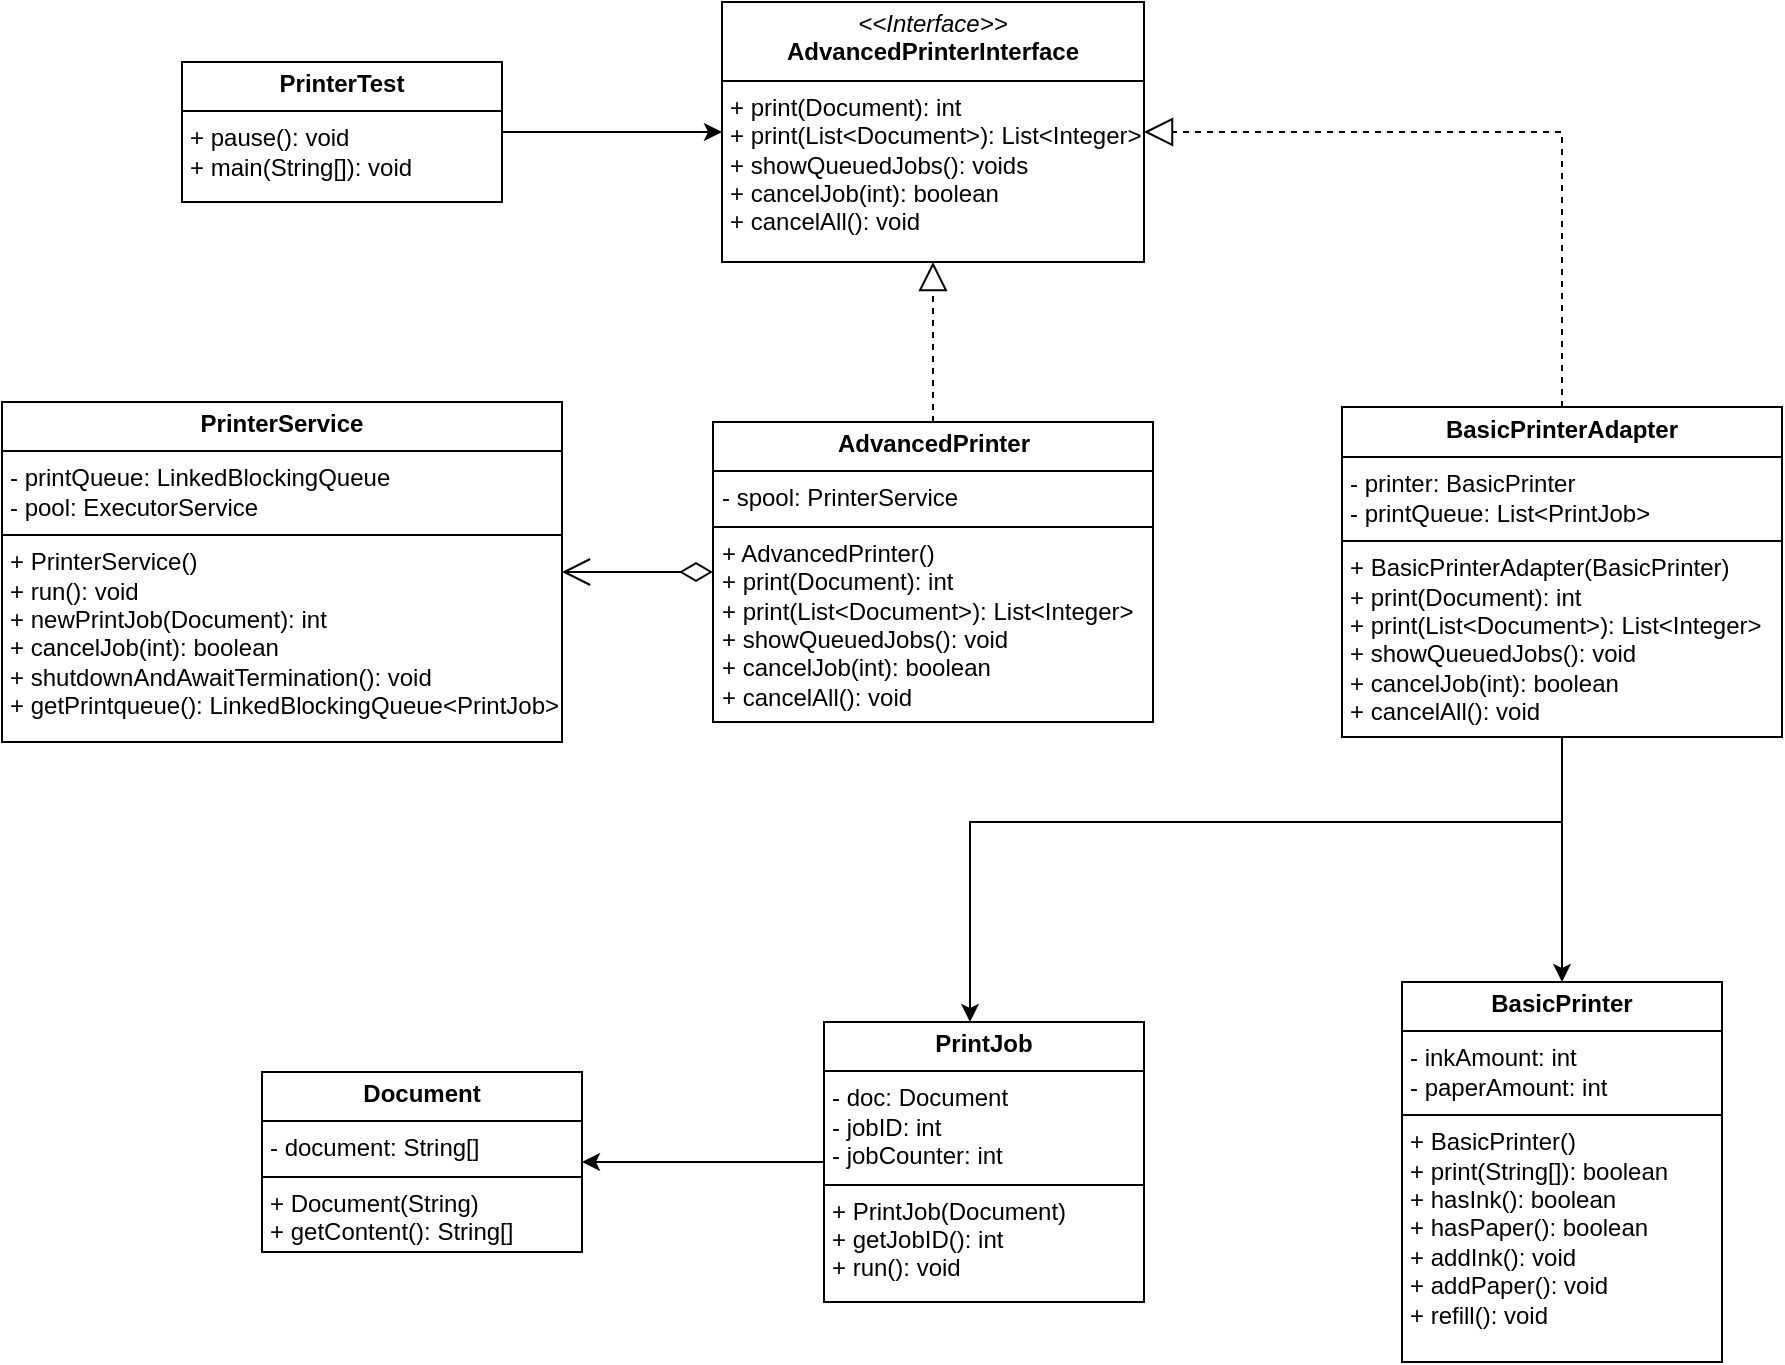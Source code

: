 <mxfile version="24.2.5" type="device">
  <diagram name="Página-1" id="ukCe3r0Svoz8IVb4z5ka">
    <mxGraphModel dx="2415" dy="1018" grid="1" gridSize="10" guides="1" tooltips="1" connect="1" arrows="1" fold="1" page="1" pageScale="1" pageWidth="827" pageHeight="1169" math="0" shadow="0">
      <root>
        <mxCell id="0" />
        <mxCell id="1" parent="0" />
        <mxCell id="QwTPCozN3-8wFVToOwiJ-1" value="&lt;p style=&quot;margin:0px;margin-top:4px;text-align:center;&quot;&gt;&lt;i&gt;&amp;lt;&amp;lt;Interface&amp;gt;&amp;gt;&lt;/i&gt;&lt;br&gt;&lt;b&gt;AdvancedPrinterInterface&lt;/b&gt;&lt;/p&gt;&lt;hr size=&quot;1&quot; style=&quot;border-style:solid;&quot;&gt;&lt;p style=&quot;margin:0px;margin-left:4px;&quot;&gt;&lt;/p&gt;&lt;p style=&quot;margin:0px;margin-left:4px;&quot;&gt;+ print(Document): int&lt;/p&gt;&lt;p style=&quot;margin:0px;margin-left:4px;&quot;&gt;+ print(List&amp;lt;Document&amp;gt;): List&amp;lt;Integer&amp;gt;&lt;/p&gt;&lt;p style=&quot;margin:0px;margin-left:4px;&quot;&gt;+ showQueuedJobs(): voids&lt;/p&gt;&lt;p style=&quot;margin:0px;margin-left:4px;&quot;&gt;+ cancelJob(int): boolean&lt;/p&gt;&lt;p style=&quot;margin:0px;margin-left:4px;&quot;&gt;+ cancelAll(): void&lt;/p&gt;" style="verticalAlign=top;align=left;overflow=fill;html=1;whiteSpace=wrap;" parent="1" vertex="1">
          <mxGeometry x="290" y="20" width="211" height="130" as="geometry" />
        </mxCell>
        <mxCell id="QwTPCozN3-8wFVToOwiJ-2" value="&lt;p style=&quot;margin:0px;margin-top:4px;text-align:center;&quot;&gt;&lt;b&gt;Document&lt;/b&gt;&lt;/p&gt;&lt;hr size=&quot;1&quot; style=&quot;border-style:solid;&quot;&gt;&lt;p style=&quot;margin:0px;margin-left:4px;&quot;&gt;- document: String[]&lt;/p&gt;&lt;hr size=&quot;1&quot; style=&quot;border-style:solid;&quot;&gt;&lt;p style=&quot;margin:0px;margin-left:4px;&quot;&gt;+ Document(String)&lt;/p&gt;&lt;p style=&quot;margin:0px;margin-left:4px;&quot;&gt;+ getContent(): String[]&lt;/p&gt;" style="verticalAlign=top;align=left;overflow=fill;html=1;whiteSpace=wrap;" parent="1" vertex="1">
          <mxGeometry x="60" y="555" width="160" height="90" as="geometry" />
        </mxCell>
        <mxCell id="QwTPCozN3-8wFVToOwiJ-17" style="edgeStyle=orthogonalEdgeStyle;rounded=0;orthogonalLoop=1;jettySize=auto;html=1;" parent="1" source="QwTPCozN3-8wFVToOwiJ-3" target="QwTPCozN3-8wFVToOwiJ-2" edge="1">
          <mxGeometry relative="1" as="geometry" />
        </mxCell>
        <mxCell id="QwTPCozN3-8wFVToOwiJ-3" value="&lt;p style=&quot;margin:0px;margin-top:4px;text-align:center;&quot;&gt;&lt;b&gt;PrintJob&lt;/b&gt;&lt;/p&gt;&lt;hr size=&quot;1&quot; style=&quot;border-style:solid;&quot;&gt;&lt;p style=&quot;margin:0px;margin-left:4px;&quot;&gt;- doc: Document&lt;/p&gt;&lt;p style=&quot;margin:0px;margin-left:4px;&quot;&gt;- jobID: int&lt;/p&gt;&lt;p style=&quot;margin:0px;margin-left:4px;&quot;&gt;- jobCounter: int&lt;/p&gt;&lt;hr size=&quot;1&quot; style=&quot;border-style:solid;&quot;&gt;&lt;p style=&quot;margin:0px;margin-left:4px;&quot;&gt;+ PrintJob(Document)&lt;/p&gt;&lt;p style=&quot;margin:0px;margin-left:4px;&quot;&gt;+ getJobID(): int&lt;/p&gt;&lt;p style=&quot;margin:0px;margin-left:4px;&quot;&gt;+ run(): void&lt;/p&gt;" style="verticalAlign=top;align=left;overflow=fill;html=1;whiteSpace=wrap;" parent="1" vertex="1">
          <mxGeometry x="341" y="530" width="160" height="140" as="geometry" />
        </mxCell>
        <mxCell id="QwTPCozN3-8wFVToOwiJ-4" value="&lt;p style=&quot;margin:0px;margin-top:4px;text-align:center;&quot;&gt;&lt;b&gt;BasicPrinter&lt;/b&gt;&lt;/p&gt;&lt;hr size=&quot;1&quot; style=&quot;border-style:solid;&quot;&gt;&lt;p style=&quot;margin:0px;margin-left:4px;&quot;&gt;- inkAmount: int&lt;/p&gt;&lt;p style=&quot;margin:0px;margin-left:4px;&quot;&gt;- paperAmount: int&lt;/p&gt;&lt;hr size=&quot;1&quot; style=&quot;border-style:solid;&quot;&gt;&lt;p style=&quot;margin:0px;margin-left:4px;&quot;&gt;+ BasicPrinter()&lt;/p&gt;&lt;p style=&quot;margin:0px;margin-left:4px;&quot;&gt;+ print(String[]): boolean&lt;/p&gt;&lt;p style=&quot;margin:0px;margin-left:4px;&quot;&gt;+ hasInk(): boolean&lt;/p&gt;&lt;p style=&quot;margin:0px;margin-left:4px;&quot;&gt;+ hasPaper(): boolean&lt;/p&gt;&lt;p style=&quot;margin:0px;margin-left:4px;&quot;&gt;+ addInk(): void&lt;/p&gt;&lt;p style=&quot;margin:0px;margin-left:4px;&quot;&gt;+ addPaper(): void&lt;/p&gt;&lt;p style=&quot;margin:0px;margin-left:4px;&quot;&gt;+ refill(): void&lt;/p&gt;" style="verticalAlign=top;align=left;overflow=fill;html=1;whiteSpace=wrap;" parent="1" vertex="1">
          <mxGeometry x="630" y="510" width="160" height="190" as="geometry" />
        </mxCell>
        <mxCell id="QwTPCozN3-8wFVToOwiJ-5" value="&lt;p style=&quot;margin:0px;margin-top:4px;text-align:center;&quot;&gt;&lt;b&gt;AdvancedPrinter&lt;/b&gt;&lt;/p&gt;&lt;hr size=&quot;1&quot; style=&quot;border-style:solid;&quot;&gt;&lt;p style=&quot;margin:0px;margin-left:4px;&quot;&gt;- spool: PrinterService&lt;/p&gt;&lt;hr size=&quot;1&quot; style=&quot;border-style:solid;&quot;&gt;&lt;p style=&quot;margin:0px;margin-left:4px;&quot;&gt;+ AdvancedPrinter()&lt;/p&gt;&lt;p style=&quot;margin:0px;margin-left:4px;&quot;&gt;+ print(Document): int&lt;/p&gt;&lt;p style=&quot;margin:0px;margin-left:4px;&quot;&gt;+ print(List&amp;lt;Document&amp;gt;): List&amp;lt;Integer&amp;gt;&lt;/p&gt;&lt;p style=&quot;margin:0px;margin-left:4px;&quot;&gt;+ showQueuedJobs(): void&lt;/p&gt;&lt;p style=&quot;margin:0px;margin-left:4px;&quot;&gt;+ cancelJob(int): boolean&lt;/p&gt;&lt;p style=&quot;margin:0px;margin-left:4px;&quot;&gt;+ cancelAll(): void&lt;/p&gt;" style="verticalAlign=top;align=left;overflow=fill;html=1;whiteSpace=wrap;" parent="1" vertex="1">
          <mxGeometry x="285.5" y="230" width="220" height="150" as="geometry" />
        </mxCell>
        <mxCell id="QwTPCozN3-8wFVToOwiJ-6" value="&lt;p style=&quot;margin:0px;margin-top:4px;text-align:center;&quot;&gt;&lt;b&gt;PrinterService&lt;/b&gt;&lt;/p&gt;&lt;hr size=&quot;1&quot; style=&quot;border-style:solid;&quot;&gt;&lt;p style=&quot;margin:0px;margin-left:4px;&quot;&gt;- printQueue: LinkedBlockingQueue&lt;/p&gt;&lt;p style=&quot;margin:0px;margin-left:4px;&quot;&gt;- pool: ExecutorService&lt;/p&gt;&lt;hr size=&quot;1&quot; style=&quot;border-style:solid;&quot;&gt;&lt;p style=&quot;margin:0px;margin-left:4px;&quot;&gt;+ PrinterService()&lt;/p&gt;&lt;p style=&quot;margin:0px;margin-left:4px;&quot;&gt;+ run(): void&lt;/p&gt;&lt;p style=&quot;margin:0px;margin-left:4px;&quot;&gt;+ newPrintJob(Document): int&lt;/p&gt;&lt;p style=&quot;margin:0px;margin-left:4px;&quot;&gt;+ cancelJob(int): boolean&lt;/p&gt;&lt;p style=&quot;margin:0px;margin-left:4px;&quot;&gt;+ shutdownAndAwaitTermination(): void&lt;/p&gt;&lt;p style=&quot;margin:0px;margin-left:4px;&quot;&gt;+ getPrintqueue(): LinkedBlockingQueue&amp;lt;PrintJob&amp;gt;&lt;/p&gt;&lt;p style=&quot;margin:0px;margin-left:4px;&quot;&gt;&lt;br&gt;&lt;/p&gt;" style="verticalAlign=top;align=left;overflow=fill;html=1;whiteSpace=wrap;" parent="1" vertex="1">
          <mxGeometry x="-70" y="220" width="280" height="170" as="geometry" />
        </mxCell>
        <mxCell id="QwTPCozN3-8wFVToOwiJ-15" style="edgeStyle=orthogonalEdgeStyle;rounded=0;orthogonalLoop=1;jettySize=auto;html=1;" parent="1" source="QwTPCozN3-8wFVToOwiJ-7" target="QwTPCozN3-8wFVToOwiJ-4" edge="1">
          <mxGeometry relative="1" as="geometry" />
        </mxCell>
        <mxCell id="QwTPCozN3-8wFVToOwiJ-16" style="edgeStyle=orthogonalEdgeStyle;rounded=0;orthogonalLoop=1;jettySize=auto;html=1;" parent="1" source="QwTPCozN3-8wFVToOwiJ-7" target="QwTPCozN3-8wFVToOwiJ-3" edge="1">
          <mxGeometry relative="1" as="geometry">
            <Array as="points">
              <mxPoint x="710" y="430" />
              <mxPoint x="414" y="430" />
            </Array>
          </mxGeometry>
        </mxCell>
        <mxCell id="QwTPCozN3-8wFVToOwiJ-7" value="&lt;p style=&quot;margin:0px;margin-top:4px;text-align:center;&quot;&gt;&lt;b&gt;BasicPrinterAdapter&lt;/b&gt;&lt;/p&gt;&lt;hr size=&quot;1&quot; style=&quot;border-style:solid;&quot;&gt;&lt;p style=&quot;margin:0px;margin-left:4px;&quot;&gt;- printer: BasicPrinter&lt;/p&gt;&lt;p style=&quot;margin:0px;margin-left:4px;&quot;&gt;- printQueue: List&amp;lt;PrintJob&amp;gt;&lt;/p&gt;&lt;hr size=&quot;1&quot; style=&quot;border-style:solid;&quot;&gt;&lt;p style=&quot;margin:0px;margin-left:4px;&quot;&gt;+ BasicPrinterAdapter(BasicPrinter)&lt;/p&gt;&lt;p style=&quot;margin:0px;margin-left:4px;&quot;&gt;&lt;span style=&quot;background-color: initial;&quot;&gt;+ print(Document): int&lt;/span&gt;&lt;/p&gt;&lt;p style=&quot;margin:0px;margin-left:4px;&quot;&gt;+ print(List&amp;lt;Document&amp;gt;): List&amp;lt;Integer&amp;gt;&lt;/p&gt;&lt;p style=&quot;margin:0px;margin-left:4px;&quot;&gt;+ showQueuedJobs(): void&lt;/p&gt;&lt;p style=&quot;margin:0px;margin-left:4px;&quot;&gt;+ cancelJob(int): boolean&lt;/p&gt;&lt;p style=&quot;margin:0px;margin-left:4px;&quot;&gt;+ cancelAll(): void&lt;/p&gt;" style="verticalAlign=top;align=left;overflow=fill;html=1;whiteSpace=wrap;" parent="1" vertex="1">
          <mxGeometry x="600" y="222.5" width="220" height="165" as="geometry" />
        </mxCell>
        <mxCell id="QwTPCozN3-8wFVToOwiJ-11" style="edgeStyle=orthogonalEdgeStyle;rounded=0;orthogonalLoop=1;jettySize=auto;html=1;" parent="1" source="QwTPCozN3-8wFVToOwiJ-10" target="QwTPCozN3-8wFVToOwiJ-1" edge="1">
          <mxGeometry relative="1" as="geometry" />
        </mxCell>
        <mxCell id="QwTPCozN3-8wFVToOwiJ-10" value="&lt;p style=&quot;margin:0px;margin-top:4px;text-align:center;&quot;&gt;&lt;b&gt;PrinterTest&lt;/b&gt;&lt;/p&gt;&lt;hr size=&quot;1&quot; style=&quot;border-style:solid;&quot;&gt;&lt;p style=&quot;margin:0px;margin-left:4px;&quot;&gt;+ pause(): void&lt;/p&gt;&lt;p style=&quot;margin:0px;margin-left:4px;&quot;&gt;+ main(String[]): void&lt;/p&gt;" style="verticalAlign=top;align=left;overflow=fill;html=1;whiteSpace=wrap;" parent="1" vertex="1">
          <mxGeometry x="20" y="50" width="160" height="70" as="geometry" />
        </mxCell>
        <mxCell id="QwTPCozN3-8wFVToOwiJ-12" value="" style="endArrow=block;dashed=1;endFill=0;endSize=12;html=1;rounded=0;entryX=0.5;entryY=1;entryDx=0;entryDy=0;exitX=0.5;exitY=0;exitDx=0;exitDy=0;" parent="1" source="QwTPCozN3-8wFVToOwiJ-5" target="QwTPCozN3-8wFVToOwiJ-1" edge="1">
          <mxGeometry width="160" relative="1" as="geometry">
            <mxPoint x="330" y="290" as="sourcePoint" />
            <mxPoint x="490" y="290" as="targetPoint" />
          </mxGeometry>
        </mxCell>
        <mxCell id="QwTPCozN3-8wFVToOwiJ-14" value="" style="endArrow=block;dashed=1;endFill=0;endSize=12;html=1;rounded=0;entryX=1;entryY=0.5;entryDx=0;entryDy=0;exitX=0.5;exitY=0;exitDx=0;exitDy=0;" parent="1" source="QwTPCozN3-8wFVToOwiJ-7" target="QwTPCozN3-8wFVToOwiJ-1" edge="1">
          <mxGeometry width="160" relative="1" as="geometry">
            <mxPoint x="330" y="410" as="sourcePoint" />
            <mxPoint x="490" y="410" as="targetPoint" />
            <Array as="points">
              <mxPoint x="710" y="85" />
            </Array>
          </mxGeometry>
        </mxCell>
        <mxCell id="QwTPCozN3-8wFVToOwiJ-20" value="" style="endArrow=open;html=1;endSize=12;startArrow=diamondThin;startSize=14;startFill=0;edgeStyle=orthogonalEdgeStyle;align=left;verticalAlign=bottom;rounded=0;exitX=0;exitY=0.5;exitDx=0;exitDy=0;" parent="1" source="QwTPCozN3-8wFVToOwiJ-5" target="QwTPCozN3-8wFVToOwiJ-6" edge="1">
          <mxGeometry x="-1" y="3" relative="1" as="geometry">
            <mxPoint x="510" y="450" as="sourcePoint" />
            <mxPoint x="670" y="450" as="targetPoint" />
          </mxGeometry>
        </mxCell>
      </root>
    </mxGraphModel>
  </diagram>
</mxfile>
